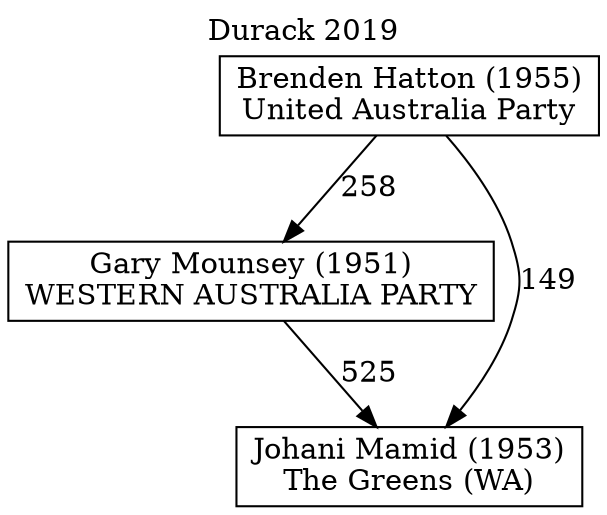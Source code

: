 // House preference flow
digraph "Johani Mamid (1953)_Durack_2019" {
	graph [label="Durack 2019" labelloc=t mclimit=10]
	node [shape=box]
	"Brenden Hatton (1955)" [label="Brenden Hatton (1955)
United Australia Party"]
	"Gary Mounsey (1951)" [label="Gary Mounsey (1951)
WESTERN AUSTRALIA PARTY"]
	"Johani Mamid (1953)" [label="Johani Mamid (1953)
The Greens (WA)"]
	"Brenden Hatton (1955)" -> "Gary Mounsey (1951)" [label=258]
	"Brenden Hatton (1955)" -> "Johani Mamid (1953)" [label=149]
	"Gary Mounsey (1951)" -> "Johani Mamid (1953)" [label=525]
}
